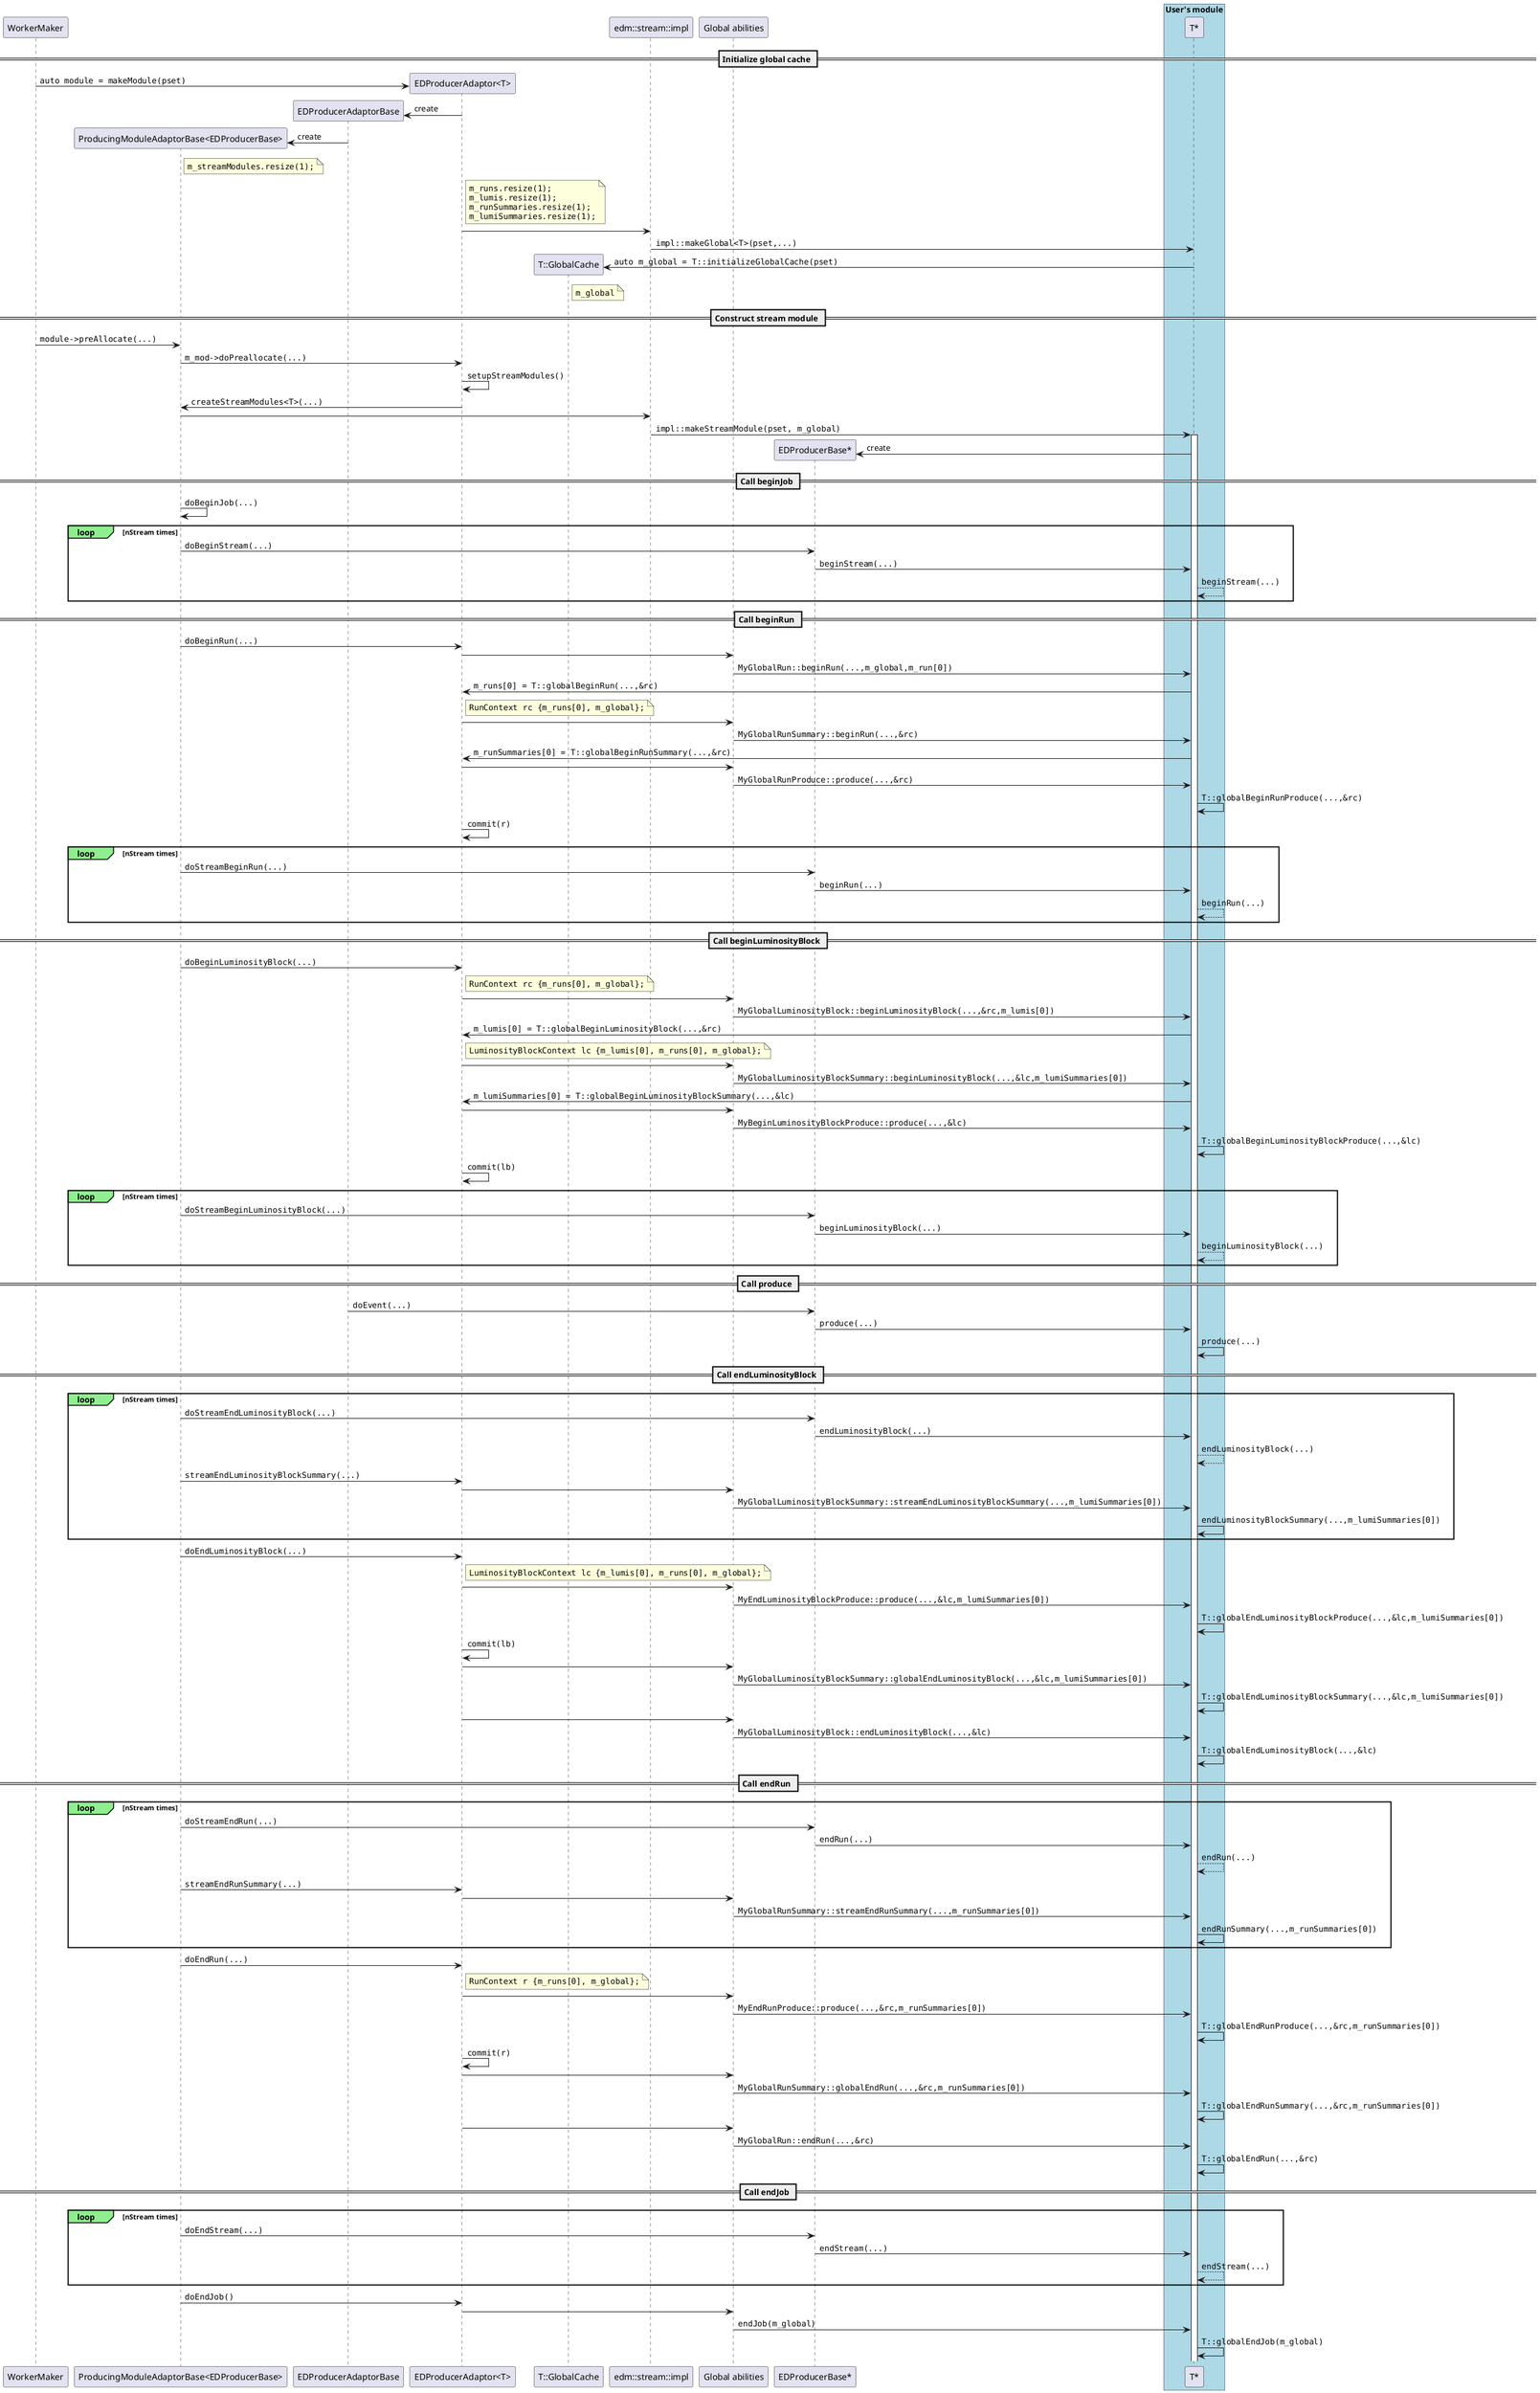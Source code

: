 @startuml
participant WorkerMaker
participant "ProducingModuleAdaptorBase<EDProducerBase>" as pmAdaptorBase
participant "EDProducerAdaptorBase" as edAdaptorBase
participant "EDProducerAdaptor<T>" as base
participant "T::GlobalCache" as globalCache
participant "edm::stream::impl" as stream_impl
participant "Global abilities" as abilities
participant "EDProducerBase*" as tbase
participant "T*" as T

skinparam sequenceGroupBackgroundColor #LightGreen
box "User's module" #LightBlue
    participant T
end box

create base
== Initialize global cache ==
WorkerMaker -> base: ""auto module = makeModule(pset)""
create edAdaptorBase
base -> edAdaptorBase: create
create pmAdaptorBase
edAdaptorBase -> pmAdaptorBase : create
note right of pmAdaptorBase: ""m_streamModules.resize(1);""
note right of base:\
""m_runs.resize(1);""\n\
""m_lumis.resize(1);""\n\
""m_runSummaries.resize(1);""\n\
""m_lumiSummaries.resize(1);""
base -> stream_impl
stream_impl -> T: ""impl::makeGlobal<T>(pset,...)""
create globalCache
T -> globalCache: ""auto m_global = T::initializeGlobalCache(pset)""
note right of globalCache: ""m_global""

== Construct stream module ==
WorkerMaker -> pmAdaptorBase: ""module->preAllocate(...)""
pmAdaptorBase -> base: ""m_mod->doPreallocate(...)""
base -> base: ""setupStreamModules()"" 
base -> pmAdaptorBase: ""createStreamModules<T>(...)""
pmAdaptorBase -> stream_impl
stream_impl -> T: ""impl::makeStreamModule(pset, m_global)""
activate T
create tbase
T -> tbase: create

== Call beginJob ==
pmAdaptorBase -> pmAdaptorBase: ""doBeginJob(...)""
loop nStream times
     pmAdaptorBase -> tbase: ""doBeginStream(...)""
     tbase -> T: ""beginStream(...)""
     T --> T: ""beginStream(...)""
end

== Call beginRun ==
pmAdaptorBase -> base: ""doBeginRun(...)""
base -> abilities
abilities -> T: ""MyGlobalRun::beginRun(...,m_global,m_run[0])""
T -> base: ""m_runs[0] = T::globalBeginRun(...,&rc)""
note right of base: ""RunContext rc {m_runs[0], m_global};""
base -> abilities
abilities -> T: ""MyGlobalRunSummary::beginRun(...,&rc)""
T -> base: ""m_runSummaries[0] = T::globalBeginRunSummary(...,&rc)""
base -> abilities
abilities -> T: ""MyGlobalRunProduce::produce(...,&rc)""
T -> T: ""T::globalBeginRunProduce(...,&rc)""
base -> base: ""commit(r)""
loop nStream times
       pmAdaptorBase->tbase: ""doStreamBeginRun(...)""
       tbase -> T: ""beginRun(...)""
       T --> T: ""beginRun(...)""
end

== Call beginLuminosityBlock ==
pmAdaptorBase -> base: ""doBeginLuminosityBlock(...)""
note right of base: ""RunContext rc {m_runs[0], m_global};""
base -> abilities
abilities -> T: ""MyGlobalLuminosityBlock::beginLuminosityBlock(...,&rc,m_lumis[0])""
T -> base: ""m_lumis[0] = T::globalBeginLuminosityBlock(...,&rc)""
note right of base: ""LuminosityBlockContext lc {m_lumis[0], m_runs[0], m_global};""
base -> abilities
abilities -> T: ""MyGlobalLuminosityBlockSummary::beginLuminosityBlock(...,&lc,m_lumiSummaries[0])""
T -> base: ""m_lumiSummaries[0] = T::globalBeginLuminosityBlockSummary(...,&lc)""
base -> abilities
abilities -> T: ""MyBeginLuminosityBlockProduce::produce(...,&lc)""
T -> T: ""T::globalBeginLuminosityBlockProduce(...,&lc)""
base -> base: ""commit(lb)""
loop nStream times
       pmAdaptorBase->tbase: ""doStreamBeginLuminosityBlock(...)""
       tbase -> T: ""beginLuminosityBlock(...)""
       T --> T: ""beginLuminosityBlock(...)""
end

== Call produce ==

edAdaptorBase -> tbase: ""doEvent(...)""
tbase -> T: ""produce(...)""
T -> T: ""produce(...)""

== Call endLuminosityBlock ==
loop nStream times
       pmAdaptorBase->tbase: ""doStreamEndLuminosityBlock(...)""
       tbase -> T: ""endLuminosityBlock(...)""
       T --> T: ""endLuminosityBlock(...)""
       pmAdaptorBase->base: ""streamEndLuminosityBlockSummary(...)""
       base-> abilities
       abilities -> T: ""MyGlobalLuminosityBlockSummary::streamEndLuminosityBlockSummary(...,m_lumiSummaries[0])""
       T -> T: ""endLuminosityBlockSummary(...,m_lumiSummaries[0])""
end
pmAdaptorBase-> base: ""doEndLuminosityBlock(...)""
note right of base: ""LuminosityBlockContext lc {m_lumis[0], m_runs[0], m_global};""
base -> abilities
abilities -> T: ""MyEndLuminosityBlockProduce::produce(...,&lc,m_lumiSummaries[0])""
T -> T: ""T::globalEndLuminosityBlockProduce(...,&lc,m_lumiSummaries[0])""
base -> base: ""commit(lb)""
base -> abilities
abilities -> T: ""MyGlobalLuminosityBlockSummary::globalEndLuminosityBlock(...,&lc,m_lumiSummaries[0])""
T -> T: ""T::globalEndLuminosityBlockSummary(...,&lc,m_lumiSummaries[0])""
base -> abilities
abilities -> T: ""MyGlobalLuminosityBlock::endLuminosityBlock(...,&lc)""
T -> T: ""T::globalEndLuminosityBlock(...,&lc)""

== Call endRun ==
loop nStream times
       pmAdaptorBase->tbase: ""doStreamEndRun(...)""
       tbase -> T: ""endRun(...)""
       T --> T: ""endRun(...)""
       pmAdaptorBase->base: ""streamEndRunSummary(...)""
       base-> abilities
       abilities -> T: ""MyGlobalRunSummary::streamEndRunSummary(...,m_runSummaries[0])""
       T -> T: ""endRunSummary(...,m_runSummaries[0])""
end
pmAdaptorBase-> base: ""doEndRun(...)""
note right of base: ""RunContext r {m_runs[0], m_global};""
base -> abilities
abilities -> T: ""MyEndRunProduce::produce(...,&rc,m_runSummaries[0])""
T -> T: ""T::globalEndRunProduce(...,&rc,m_runSummaries[0])""
base -> base: ""commit(r)""
base -> abilities
abilities -> T: ""MyGlobalRunSummary::globalEndRun(...,&rc,m_runSummaries[0])""
T -> T: ""T::globalEndRunSummary(...,&rc,m_runSummaries[0])""
base -> abilities
abilities -> T: ""MyGlobalRun::endRun(...,&rc)""
T -> T: ""T::globalEndRun(...,&rc)""

== Call endJob ==

loop nStream times
     pmAdaptorBase -> tbase: ""doEndStream(...)""
     tbase -> T: ""endStream(...)""
     T --> T: ""endStream(...)""
end

pmAdaptorBase->base: ""doEndJob()""
base -> abilities
abilities->T: ""endJob(m_global)""
T -> T: ""T::globalEndJob(m_global)""

@enduml